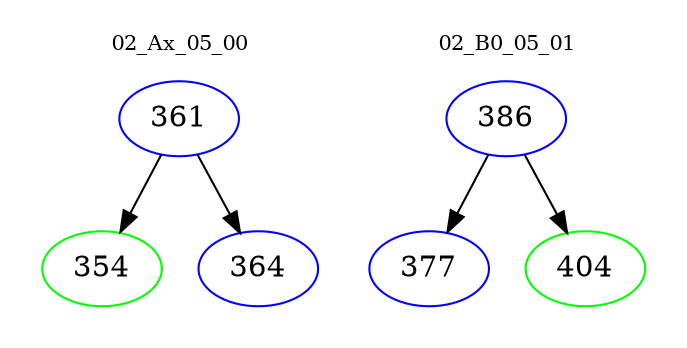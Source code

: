 digraph{
subgraph cluster_0 {
color = white
label = "02_Ax_05_00";
fontsize=10;
T0_361 [label="361", color="blue"]
T0_361 -> T0_354 [color="black"]
T0_354 [label="354", color="green"]
T0_361 -> T0_364 [color="black"]
T0_364 [label="364", color="blue"]
}
subgraph cluster_1 {
color = white
label = "02_B0_05_01";
fontsize=10;
T1_386 [label="386", color="blue"]
T1_386 -> T1_377 [color="black"]
T1_377 [label="377", color="blue"]
T1_386 -> T1_404 [color="black"]
T1_404 [label="404", color="green"]
}
}
